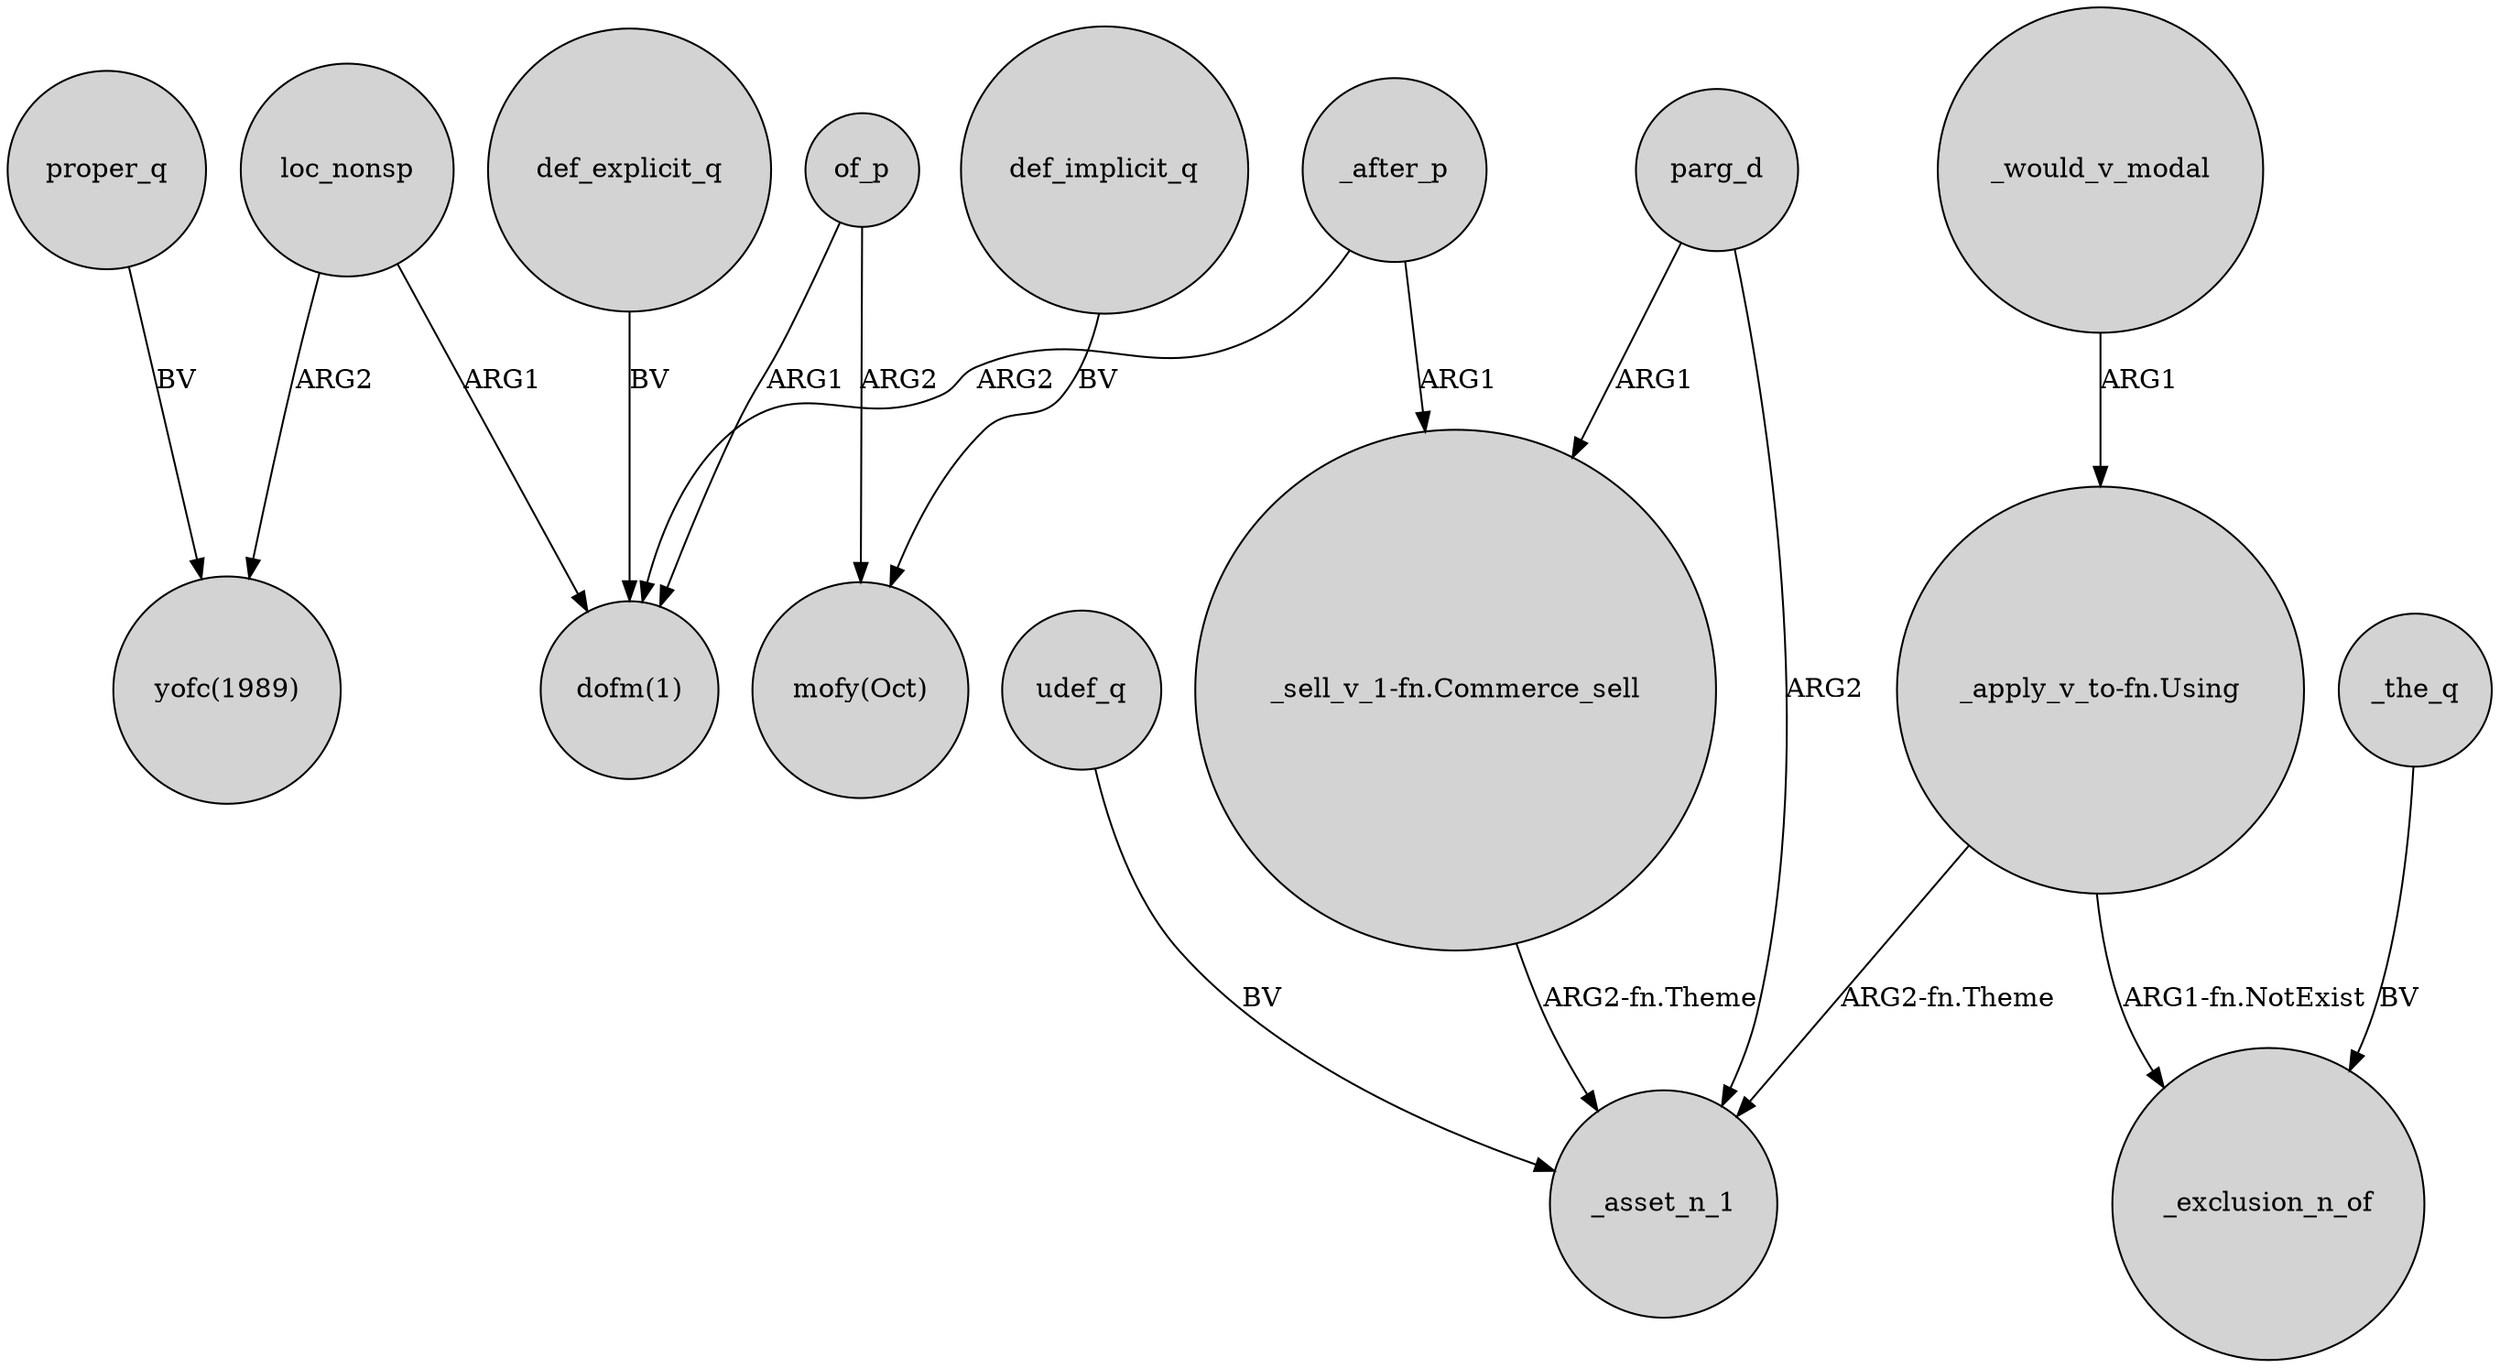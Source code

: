 digraph {
	node [shape=circle style=filled]
	loc_nonsp -> "yofc(1989)" [label=ARG2]
	parg_d -> "_sell_v_1-fn.Commerce_sell" [label=ARG1]
	parg_d -> _asset_n_1 [label=ARG2]
	of_p -> "mofy(Oct)" [label=ARG2]
	"_sell_v_1-fn.Commerce_sell" -> _asset_n_1 [label="ARG2-fn.Theme"]
	def_implicit_q -> "mofy(Oct)" [label=BV]
	udef_q -> _asset_n_1 [label=BV]
	_the_q -> _exclusion_n_of [label=BV]
	_after_p -> "_sell_v_1-fn.Commerce_sell" [label=ARG1]
	"_apply_v_to-fn.Using" -> _exclusion_n_of [label="ARG1-fn.NotExist"]
	def_explicit_q -> "dofm(1)" [label=BV]
	_would_v_modal -> "_apply_v_to-fn.Using" [label=ARG1]
	loc_nonsp -> "dofm(1)" [label=ARG1]
	proper_q -> "yofc(1989)" [label=BV]
	"_apply_v_to-fn.Using" -> _asset_n_1 [label="ARG2-fn.Theme"]
	of_p -> "dofm(1)" [label=ARG1]
	_after_p -> "dofm(1)" [label=ARG2]
}
